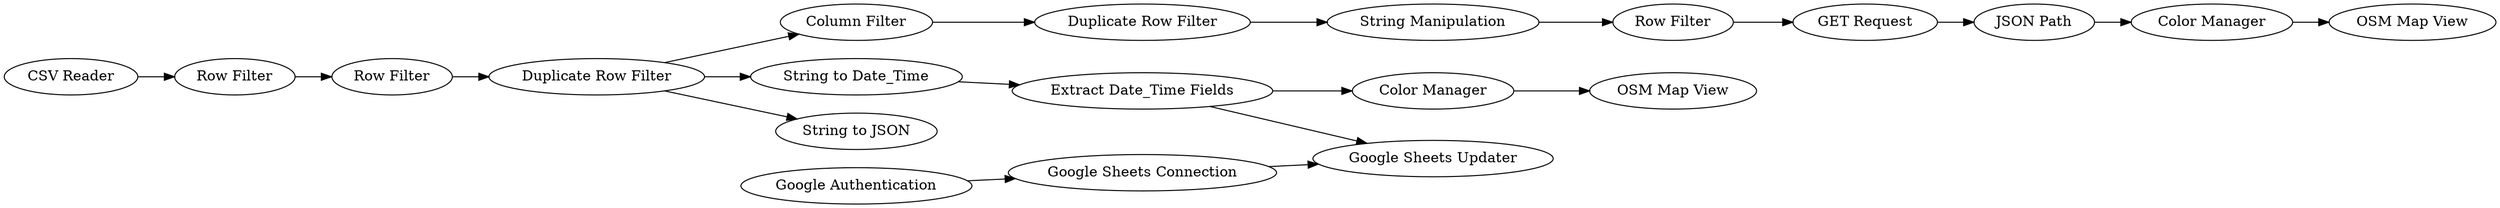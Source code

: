 digraph {
	1 [label="CSV Reader"]
	2 [label="OSM Map View"]
	3 [label="String to Date_Time"]
	4 [label="Color Manager"]
	5 [label="Extract Date_Time Fields"]
	8 [label="Duplicate Row Filter"]
	9 [label="String to JSON"]
	10 [label="Google Authentication"]
	12 [label="Google Sheets Connection"]
	13 [label="Row Filter"]
	14 [label="Row Filter"]
	15 [label="Google Sheets Updater"]
	16 [label="GET Request"]
	17 [label="String Manipulation"]
	18 [label="Column Filter"]
	19 [label="Row Filter"]
	20 [label="Duplicate Row Filter"]
	21 [label="JSON Path"]
	22 [label="OSM Map View"]
	23 [label="Color Manager"]
	1 -> 13
	3 -> 5
	4 -> 2
	5 -> 4
	5 -> 15
	8 -> 9
	8 -> 3
	8 -> 18
	10 -> 12
	12 -> 15
	13 -> 14
	14 -> 8
	16 -> 21
	17 -> 19
	18 -> 20
	19 -> 16
	20 -> 17
	21 -> 23
	23 -> 22
	rankdir=LR
}
